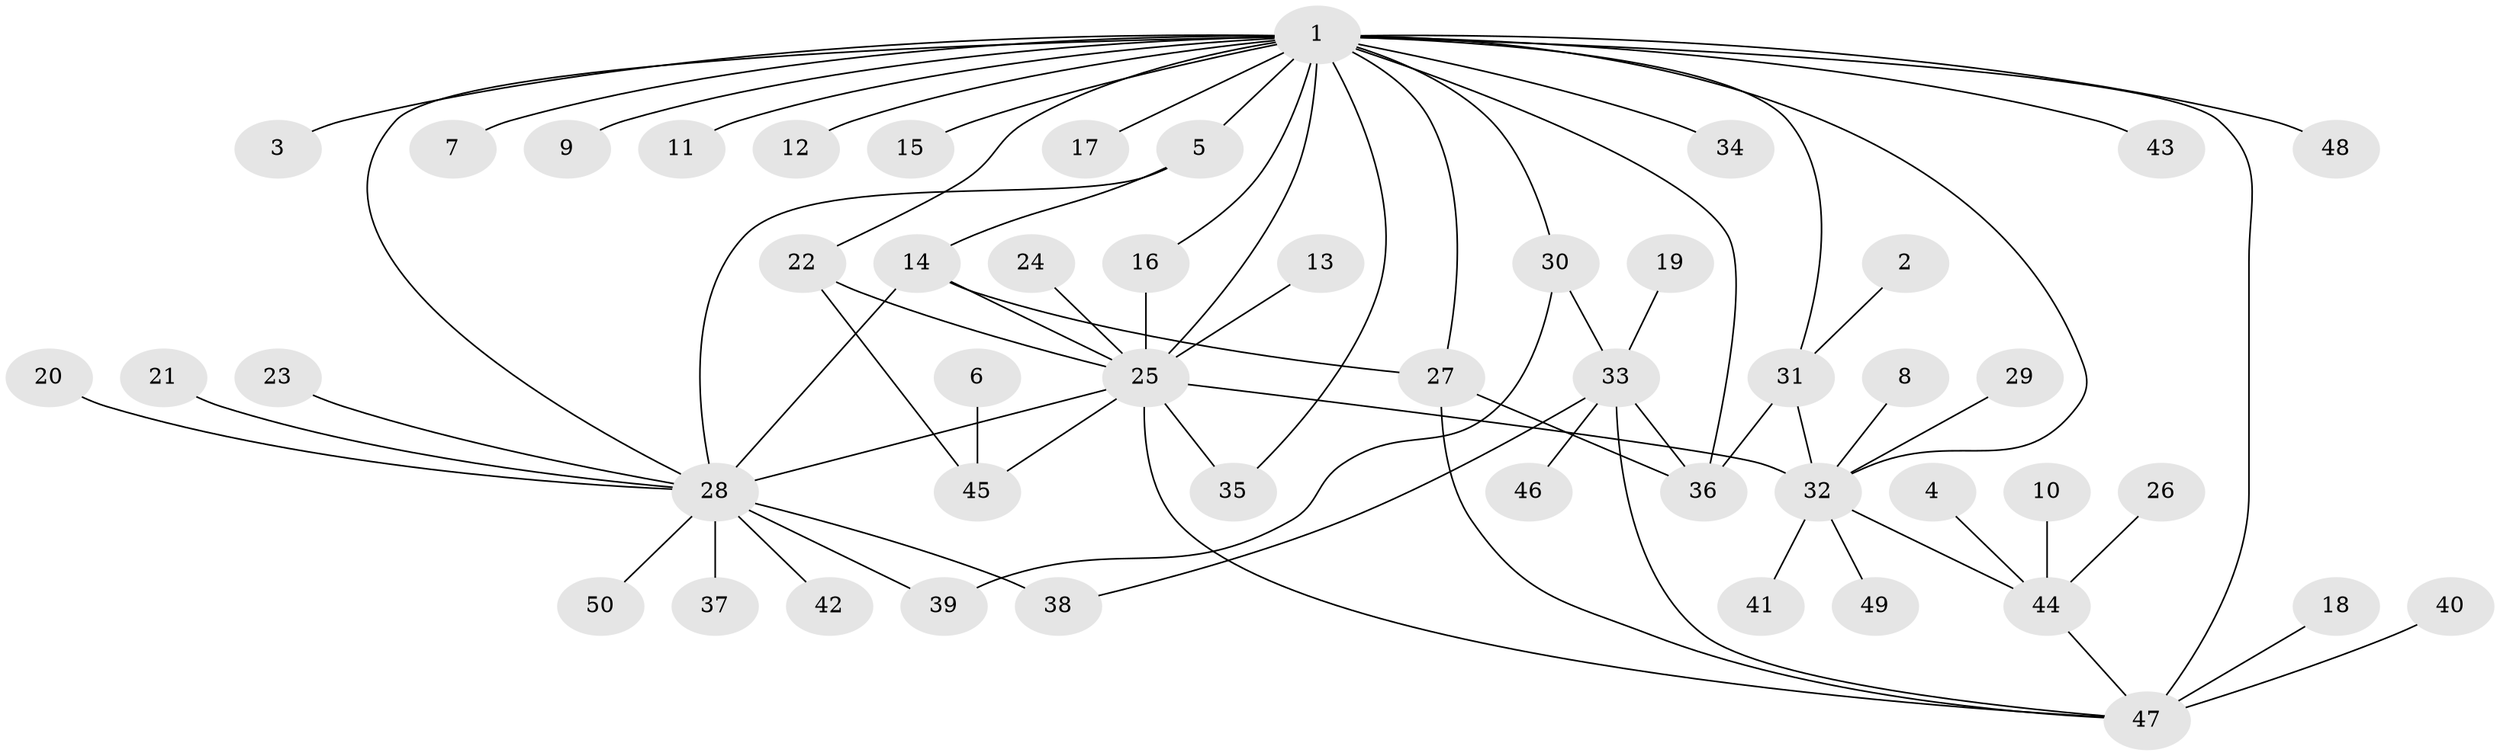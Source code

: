 // original degree distribution, {3: 0.13402061855670103, 26: 0.010309278350515464, 4: 0.041237113402061855, 14: 0.010309278350515464, 7: 0.020618556701030927, 12: 0.010309278350515464, 6: 0.030927835051546393, 8: 0.010309278350515464, 1: 0.4948453608247423, 10: 0.010309278350515464, 2: 0.21649484536082475, 5: 0.010309278350515464}
// Generated by graph-tools (version 1.1) at 2025/26/03/09/25 03:26:03]
// undirected, 50 vertices, 69 edges
graph export_dot {
graph [start="1"]
  node [color=gray90,style=filled];
  1;
  2;
  3;
  4;
  5;
  6;
  7;
  8;
  9;
  10;
  11;
  12;
  13;
  14;
  15;
  16;
  17;
  18;
  19;
  20;
  21;
  22;
  23;
  24;
  25;
  26;
  27;
  28;
  29;
  30;
  31;
  32;
  33;
  34;
  35;
  36;
  37;
  38;
  39;
  40;
  41;
  42;
  43;
  44;
  45;
  46;
  47;
  48;
  49;
  50;
  1 -- 3 [weight=1.0];
  1 -- 5 [weight=1.0];
  1 -- 7 [weight=1.0];
  1 -- 9 [weight=1.0];
  1 -- 11 [weight=1.0];
  1 -- 12 [weight=1.0];
  1 -- 15 [weight=1.0];
  1 -- 16 [weight=1.0];
  1 -- 17 [weight=1.0];
  1 -- 22 [weight=2.0];
  1 -- 25 [weight=1.0];
  1 -- 27 [weight=1.0];
  1 -- 28 [weight=2.0];
  1 -- 30 [weight=1.0];
  1 -- 31 [weight=1.0];
  1 -- 32 [weight=1.0];
  1 -- 34 [weight=1.0];
  1 -- 35 [weight=1.0];
  1 -- 36 [weight=1.0];
  1 -- 43 [weight=2.0];
  1 -- 47 [weight=2.0];
  1 -- 48 [weight=1.0];
  2 -- 31 [weight=1.0];
  4 -- 44 [weight=1.0];
  5 -- 14 [weight=1.0];
  5 -- 28 [weight=1.0];
  6 -- 45 [weight=1.0];
  8 -- 32 [weight=1.0];
  10 -- 44 [weight=1.0];
  13 -- 25 [weight=1.0];
  14 -- 25 [weight=1.0];
  14 -- 27 [weight=1.0];
  14 -- 28 [weight=2.0];
  16 -- 25 [weight=1.0];
  18 -- 47 [weight=1.0];
  19 -- 33 [weight=1.0];
  20 -- 28 [weight=1.0];
  21 -- 28 [weight=1.0];
  22 -- 25 [weight=1.0];
  22 -- 45 [weight=1.0];
  23 -- 28 [weight=1.0];
  24 -- 25 [weight=1.0];
  25 -- 28 [weight=1.0];
  25 -- 32 [weight=2.0];
  25 -- 35 [weight=1.0];
  25 -- 45 [weight=1.0];
  25 -- 47 [weight=1.0];
  26 -- 44 [weight=1.0];
  27 -- 36 [weight=1.0];
  27 -- 47 [weight=1.0];
  28 -- 37 [weight=1.0];
  28 -- 38 [weight=1.0];
  28 -- 39 [weight=1.0];
  28 -- 42 [weight=1.0];
  28 -- 50 [weight=1.0];
  29 -- 32 [weight=1.0];
  30 -- 33 [weight=1.0];
  30 -- 39 [weight=1.0];
  31 -- 32 [weight=1.0];
  31 -- 36 [weight=1.0];
  32 -- 41 [weight=1.0];
  32 -- 44 [weight=1.0];
  32 -- 49 [weight=1.0];
  33 -- 36 [weight=1.0];
  33 -- 38 [weight=1.0];
  33 -- 46 [weight=1.0];
  33 -- 47 [weight=1.0];
  40 -- 47 [weight=1.0];
  44 -- 47 [weight=1.0];
}
